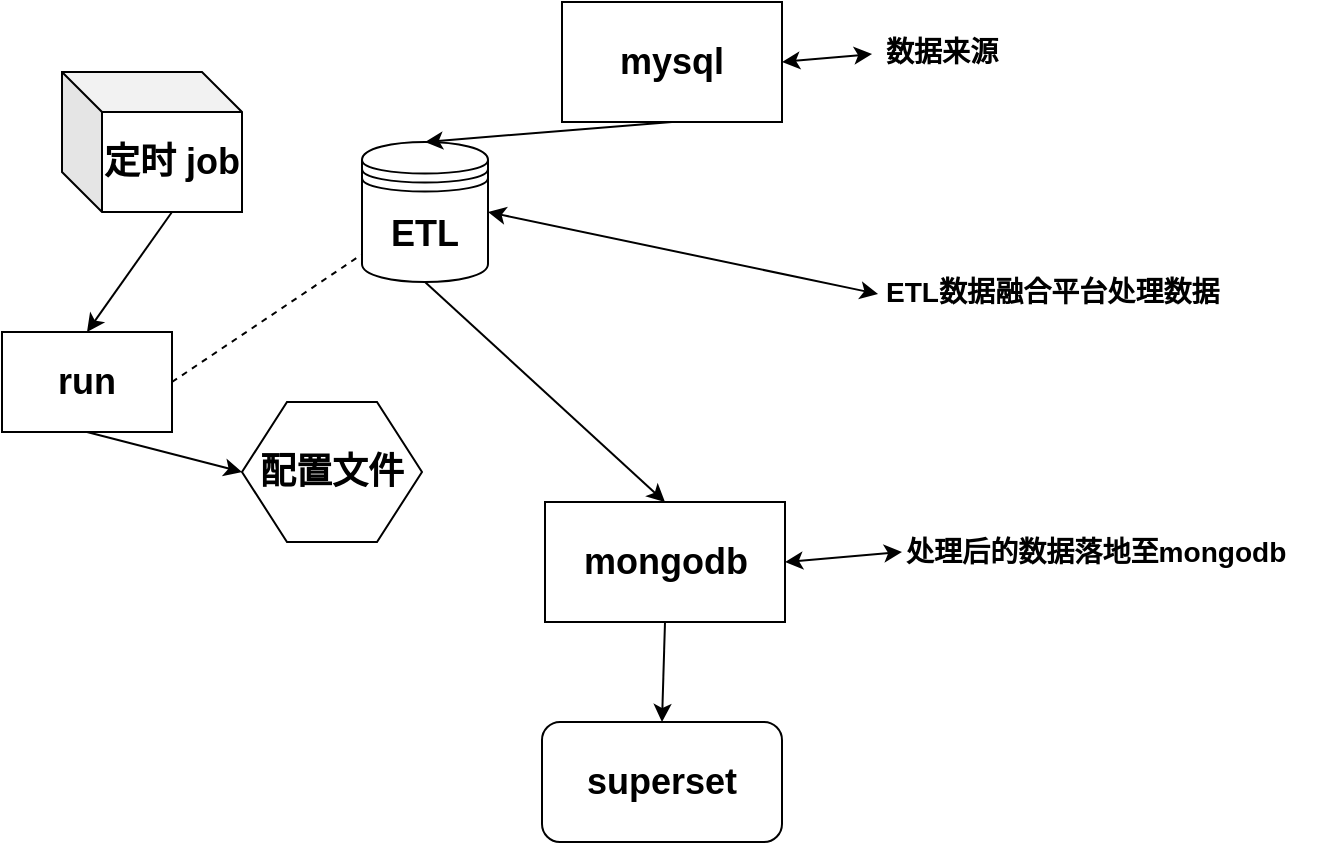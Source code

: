 <mxfile version="10.9.4" type="github"><diagram id="NtExl1BY7HWkSiJEu7hB" name="Page-1"><mxGraphModel dx="868" dy="489" grid="1" gridSize="10" guides="1" tooltips="1" connect="1" arrows="1" fold="1" page="1" pageScale="1" pageWidth="827" pageHeight="1169" math="0" shadow="0"><root><mxCell id="0"/><mxCell id="1" parent="0"/><mxCell id="jBcrNYxCoeYNoWevDn88-1" value="&lt;h2&gt;mysql&lt;/h2&gt;" style="rounded=0;whiteSpace=wrap;html=1;" vertex="1" parent="1"><mxGeometry x="360" y="20" width="110" height="60" as="geometry"/></mxCell><mxCell id="jBcrNYxCoeYNoWevDn88-2" value="&lt;h2&gt;ETL&lt;/h2&gt;" style="shape=datastore;whiteSpace=wrap;html=1;" vertex="1" parent="1"><mxGeometry x="260" y="90" width="63" height="70" as="geometry"/></mxCell><mxCell id="jBcrNYxCoeYNoWevDn88-4" value="" style="endArrow=classic;html=1;entryX=0.5;entryY=0;entryDx=0;entryDy=0;exitX=0.5;exitY=1;exitDx=0;exitDy=0;" edge="1" parent="1" source="jBcrNYxCoeYNoWevDn88-1" target="jBcrNYxCoeYNoWevDn88-2"><mxGeometry width="50" height="50" relative="1" as="geometry"><mxPoint x="180" y="140" as="sourcePoint"/><mxPoint x="230" y="90" as="targetPoint"/></mxGeometry></mxCell><mxCell id="jBcrNYxCoeYNoWevDn88-5" value="&lt;h2&gt;mongodb&lt;/h2&gt;" style="rounded=0;whiteSpace=wrap;html=1;" vertex="1" parent="1"><mxGeometry x="351.5" y="270" width="120" height="60" as="geometry"/></mxCell><mxCell id="jBcrNYxCoeYNoWevDn88-6" value="" style="endArrow=classic;html=1;entryX=0.5;entryY=0;entryDx=0;entryDy=0;exitX=0.5;exitY=1;exitDx=0;exitDy=0;" edge="1" parent="1" source="jBcrNYxCoeYNoWevDn88-2" target="jBcrNYxCoeYNoWevDn88-5"><mxGeometry width="50" height="50" relative="1" as="geometry"><mxPoint x="220" y="250" as="sourcePoint"/><mxPoint x="270" y="200" as="targetPoint"/></mxGeometry></mxCell><mxCell id="jBcrNYxCoeYNoWevDn88-7" value="&lt;h2&gt;superset&lt;/h2&gt;" style="rounded=1;whiteSpace=wrap;html=1;" vertex="1" parent="1"><mxGeometry x="350" y="380" width="120" height="60" as="geometry"/></mxCell><mxCell id="jBcrNYxCoeYNoWevDn88-8" value="" style="endArrow=classic;html=1;entryX=0.5;entryY=0;entryDx=0;entryDy=0;exitX=0.5;exitY=1;exitDx=0;exitDy=0;" edge="1" parent="1" source="jBcrNYxCoeYNoWevDn88-5" target="jBcrNYxCoeYNoWevDn88-7"><mxGeometry width="50" height="50" relative="1" as="geometry"><mxPoint x="230" y="370" as="sourcePoint"/><mxPoint x="280" y="320" as="targetPoint"/></mxGeometry></mxCell><mxCell id="jBcrNYxCoeYNoWevDn88-10" value="" style="endArrow=none;dashed=1;html=1;exitX=1;exitY=0.5;exitDx=0;exitDy=0;" edge="1" parent="1" source="jBcrNYxCoeYNoWevDn88-20" target="jBcrNYxCoeYNoWevDn88-2"><mxGeometry width="50" height="50" relative="1" as="geometry"><mxPoint x="320" y="179" as="sourcePoint"/><mxPoint x="270" y="150" as="targetPoint"/></mxGeometry></mxCell><mxCell id="jBcrNYxCoeYNoWevDn88-11" value="&lt;h3&gt;数据来源&lt;/h3&gt;" style="text;html=1;resizable=0;points=[];autosize=1;align=left;verticalAlign=top;spacingTop=-4;" vertex="1" parent="1"><mxGeometry x="520" y="20" width="70" height="40" as="geometry"/></mxCell><mxCell id="jBcrNYxCoeYNoWevDn88-12" value="" style="endArrow=classic;startArrow=classic;html=1;exitX=1;exitY=0.5;exitDx=0;exitDy=0;entryX=-0.071;entryY=0.65;entryDx=0;entryDy=0;entryPerimeter=0;" edge="1" parent="1" source="jBcrNYxCoeYNoWevDn88-1" target="jBcrNYxCoeYNoWevDn88-11"><mxGeometry width="50" height="50" relative="1" as="geometry"><mxPoint x="540" y="110" as="sourcePoint"/><mxPoint x="530" y="50" as="targetPoint"/></mxGeometry></mxCell><mxCell id="jBcrNYxCoeYNoWevDn88-13" value="&lt;h3&gt;ETL数据融合平台处理数据&lt;/h3&gt;" style="text;html=1;resizable=0;points=[];autosize=1;align=left;verticalAlign=top;spacingTop=-4;" vertex="1" parent="1"><mxGeometry x="520" y="140" width="180" height="40" as="geometry"/></mxCell><mxCell id="jBcrNYxCoeYNoWevDn88-14" value="" style="endArrow=classic;startArrow=classic;html=1;exitX=1;exitY=0.5;exitDx=0;exitDy=0;entryX=-0.011;entryY=0.65;entryDx=0;entryDy=0;entryPerimeter=0;" edge="1" parent="1" source="jBcrNYxCoeYNoWevDn88-2" target="jBcrNYxCoeYNoWevDn88-13"><mxGeometry width="50" height="50" relative="1" as="geometry"><mxPoint x="565" y="250" as="sourcePoint"/><mxPoint x="500" y="170" as="targetPoint"/></mxGeometry></mxCell><mxCell id="jBcrNYxCoeYNoWevDn88-15" value="&lt;h3&gt;处理后的数据落地至mongodb&lt;/h3&gt;" style="text;html=1;resizable=0;points=[];autosize=1;align=left;verticalAlign=top;spacingTop=-4;" vertex="1" parent="1"><mxGeometry x="530" y="270" width="210" height="40" as="geometry"/></mxCell><mxCell id="jBcrNYxCoeYNoWevDn88-17" value="" style="endArrow=classic;startArrow=classic;html=1;exitX=1;exitY=0.5;exitDx=0;exitDy=0;entryX=0;entryY=0.625;entryDx=0;entryDy=0;entryPerimeter=0;" edge="1" parent="1" source="jBcrNYxCoeYNoWevDn88-5" target="jBcrNYxCoeYNoWevDn88-15"><mxGeometry width="50" height="50" relative="1" as="geometry"><mxPoint x="550" y="390" as="sourcePoint"/><mxPoint x="520" y="299" as="targetPoint"/></mxGeometry></mxCell><mxCell id="jBcrNYxCoeYNoWevDn88-18" value="&lt;h2&gt;定时 job&lt;/h2&gt;" style="shape=cube;whiteSpace=wrap;html=1;boundedLbl=1;backgroundOutline=1;darkOpacity=0.05;darkOpacity2=0.1;" vertex="1" parent="1"><mxGeometry x="110" y="55" width="90" height="70" as="geometry"/></mxCell><mxCell id="jBcrNYxCoeYNoWevDn88-19" value="" style="endArrow=classic;html=1;entryX=0.5;entryY=0;entryDx=0;entryDy=0;exitX=0;exitY=0;exitDx=55;exitDy=70;exitPerimeter=0;" edge="1" parent="1" source="jBcrNYxCoeYNoWevDn88-18" target="jBcrNYxCoeYNoWevDn88-20"><mxGeometry width="50" height="50" relative="1" as="geometry"><mxPoint x="100" y="205" as="sourcePoint"/><mxPoint x="150" y="155" as="targetPoint"/></mxGeometry></mxCell><mxCell id="jBcrNYxCoeYNoWevDn88-20" value="&lt;h2&gt;run&lt;/h2&gt;" style="rounded=0;whiteSpace=wrap;html=1;" vertex="1" parent="1"><mxGeometry x="80" y="185" width="85" height="50" as="geometry"/></mxCell><mxCell id="jBcrNYxCoeYNoWevDn88-22" value="&lt;h2&gt;配置文件&lt;/h2&gt;" style="shape=hexagon;perimeter=hexagonPerimeter2;whiteSpace=wrap;html=1;" vertex="1" parent="1"><mxGeometry x="200" y="220" width="90" height="70" as="geometry"/></mxCell><mxCell id="jBcrNYxCoeYNoWevDn88-23" value="" style="endArrow=classic;html=1;entryX=0;entryY=0.5;entryDx=0;entryDy=0;exitX=0.5;exitY=1;exitDx=0;exitDy=0;" edge="1" parent="1" source="jBcrNYxCoeYNoWevDn88-20" target="jBcrNYxCoeYNoWevDn88-22"><mxGeometry width="50" height="50" relative="1" as="geometry"><mxPoint x="72.5" y="340" as="sourcePoint"/><mxPoint x="122.5" y="290" as="targetPoint"/></mxGeometry></mxCell></root></mxGraphModel></diagram></mxfile>